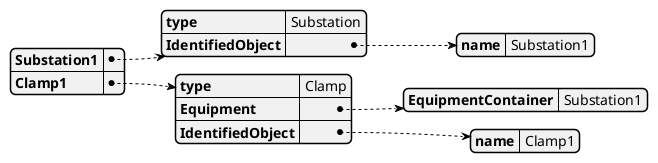 @startjson
{
  "Substation1": {
    "type": "Substation",
    "IdentifiedObject": {
      "name": "Substation1"
    }
  },
  "Clamp1": {
    "type": "Clamp",
    "Equipment": {
      "EquipmentContainer": "Substation1"
    },
    "IdentifiedObject": {
      "name": "Clamp1"
    }
  }
}
@endjson
